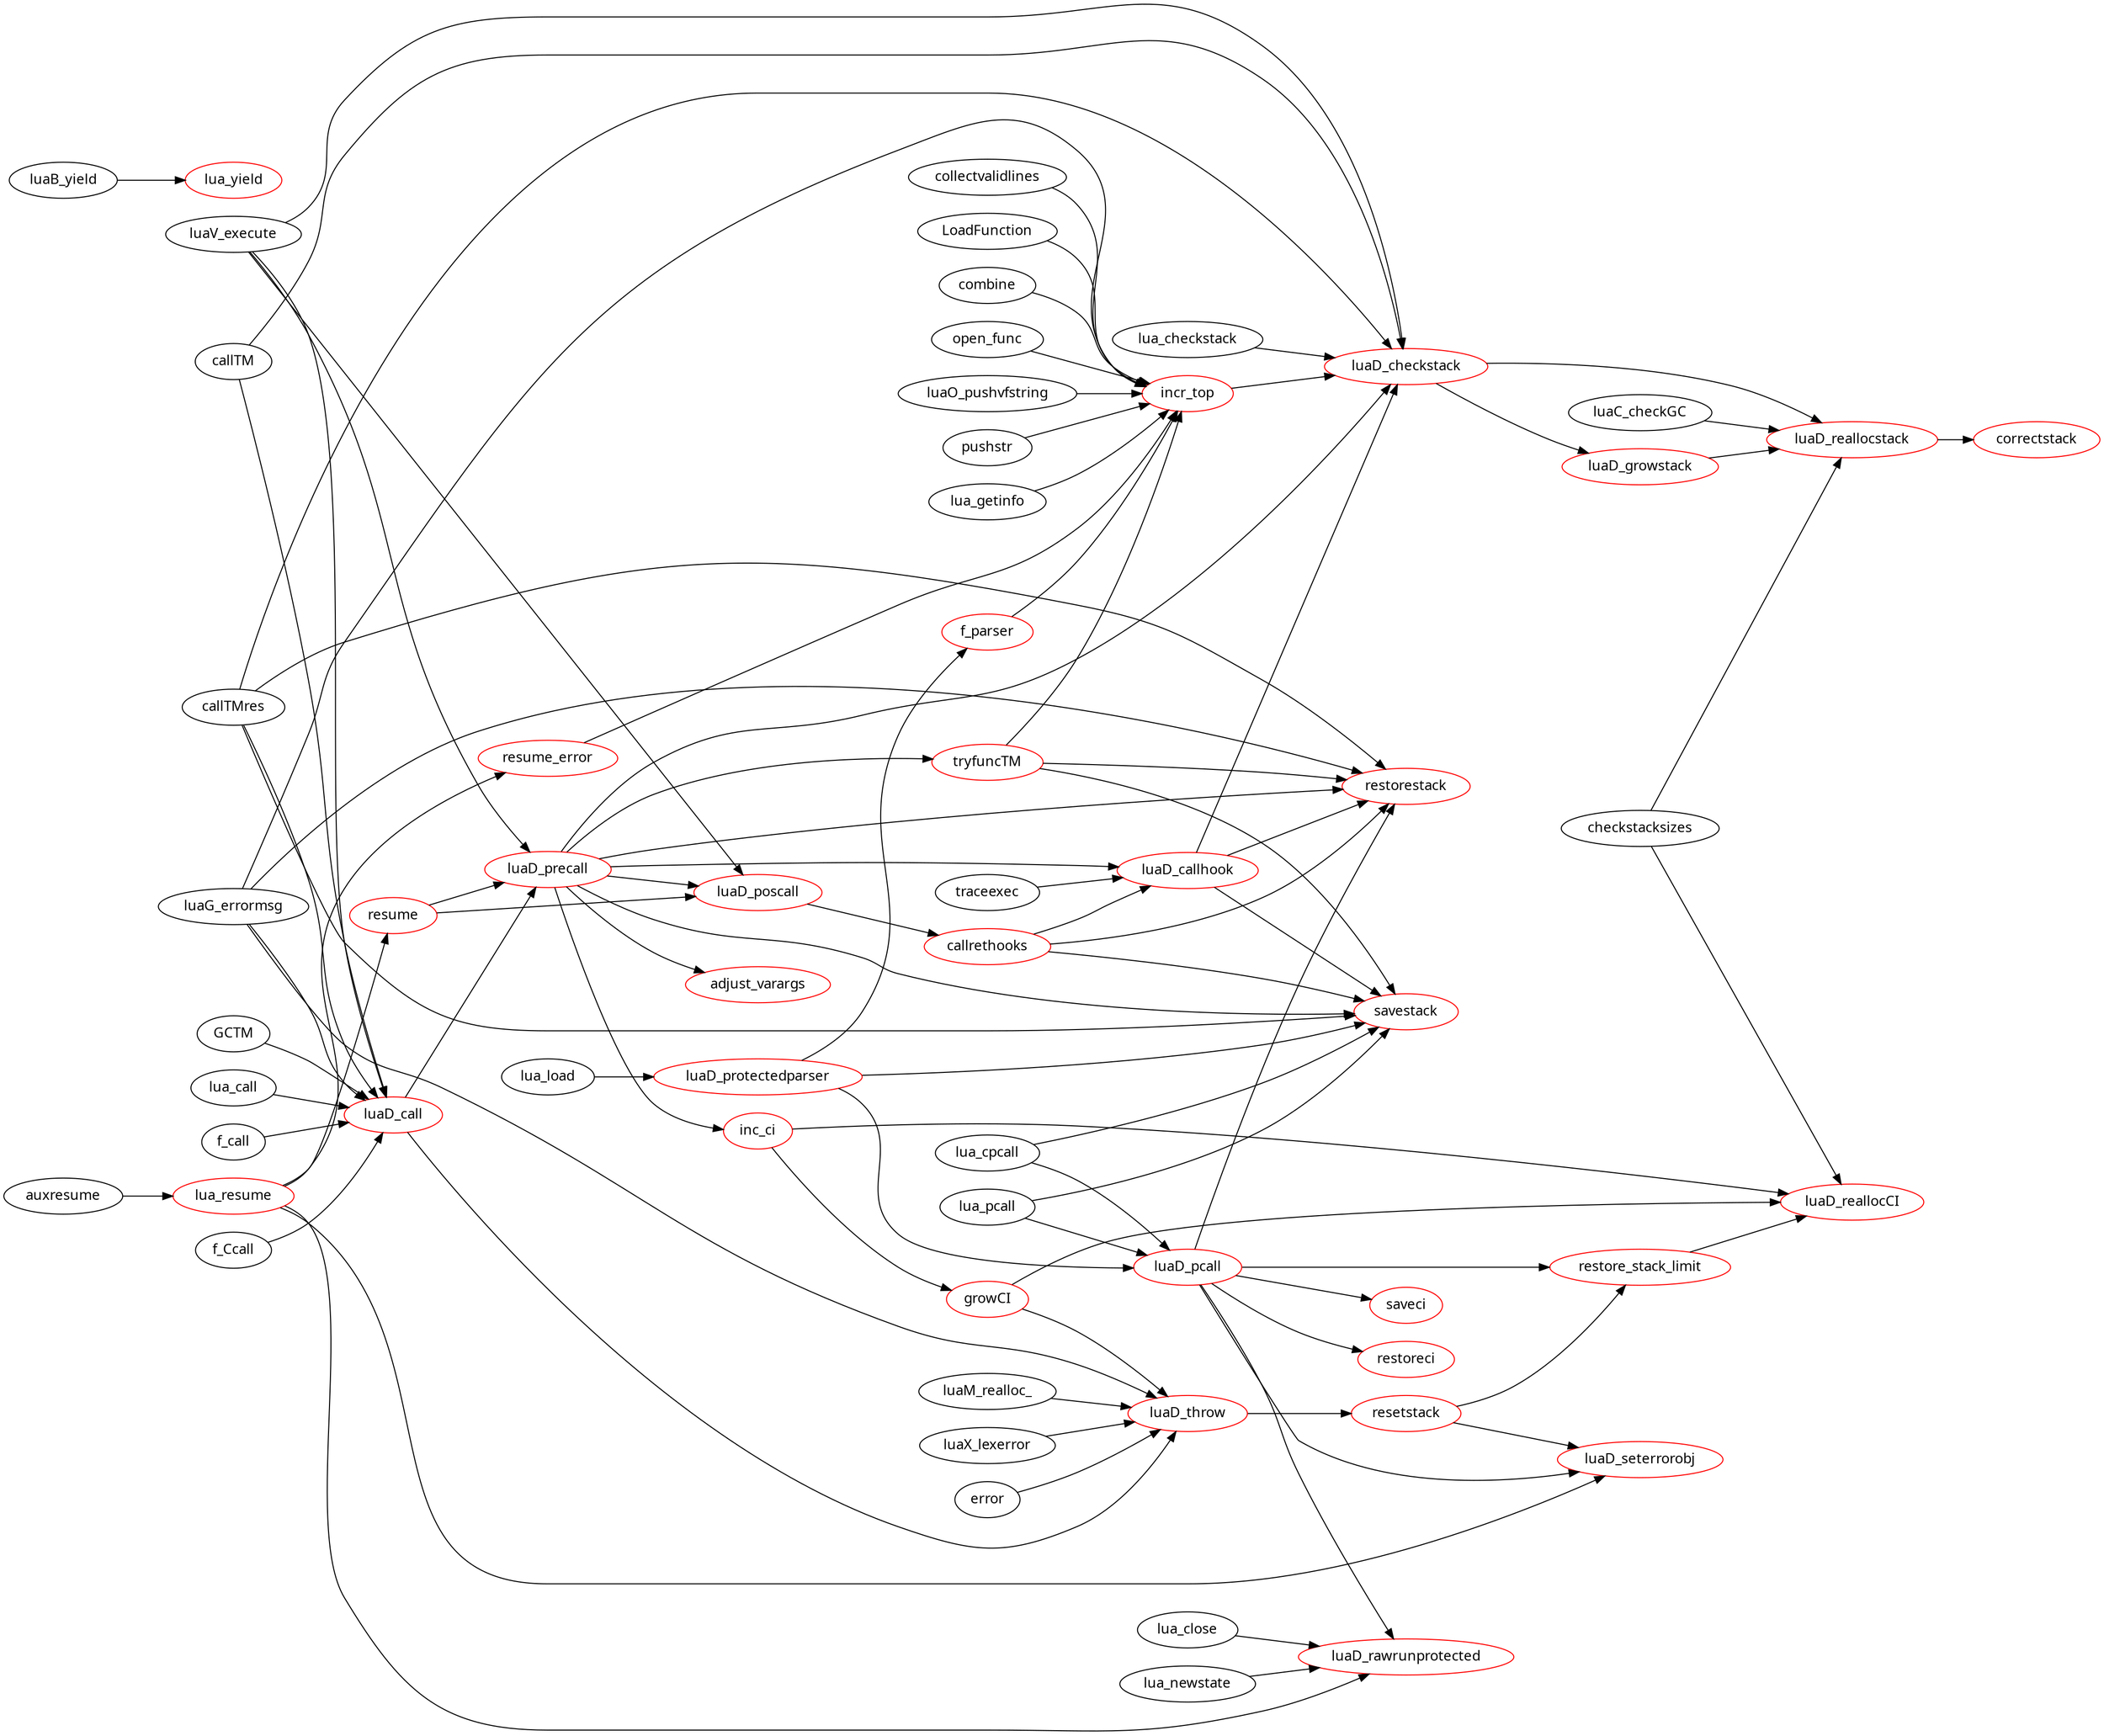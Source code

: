 digraph ldo {
rankdir=LR; //TB

node[fontname="PMingLiu"]
edge[fontname="PMingLiu"]

"luaD_protectedparser" [color="#ff0000"]
"f_parser" [color="#ff0000"]
"luaD_pcall" [color="#ff0000"]
"lua_yield" [color="#ff0000"]
"lua_resume" [color="#ff0000"]
"resume_error" [color="#ff0000"]
"resume" [color="#ff0000"]
"luaD_call" [color="#ff0000"]
"luaD_poscall" [color="#ff0000"]
"callrethooks" [color="#ff0000"]
"luaD_precall" [color="#ff0000"]
"inc_ci" [color="#ff0000"]
"tryfuncTM" [color="#ff0000"]
"adjust_varargs" [color="#ff0000"]
"luaD_callhook" [color="#ff0000"]
"growCI" [color="#ff0000"]
"luaD_growstack" [color="#ff0000"]
"luaD_reallocCI" [color="#ff0000"]
"luaD_reallocstack" [color="#ff0000"]
"correctstack" [color="#ff0000"]
"luaD_rawrunprotected" [color="#ff0000"]
"luaD_throw" [color="#ff0000"]
"resetstack" [color="#ff0000"]
"restore_stack_limit" [color="#ff0000"]
"luaD_seterrorobj" [color="#ff0000"]
"restoreci" [color="#ff0000"]
"saveci" [color="#ff0000"]
"restorestack" [color="#ff0000"]
"savestack" [color="#ff0000"]
"incr_top" [color="#ff0000"]
"luaD_checkstack" [color="#ff0000"]




"lua_load" -> "luaD_protectedparser"

"luaD_protectedparser"-> "f_parser"

"lua_pcall" -> "luaD_pcall"
"lua_cpcall" -> "luaD_pcall"
"luaD_protectedparser" -> "luaD_pcall"

"luaB_yield" -> "lua_yield"

"auxresume" -> "lua_resume"

"lua_resume" -> "resume_error"

"lua_resume" -> "resume"

"lua_call" -> "luaD_call"
"f_call" -> "luaD_call"
"f_Ccall" -> "luaD_call"
"luaG_errormsg" -> "luaD_call"
"GCTM" -> "luaD_call"
"callTMres" -> "luaD_call"
"callTM" -> "luaD_call"
"luaV_execute" -> "luaD_call"

"luaV_execute" -> "luaD_poscall"
"resume" -> "luaD_poscall"
"luaD_precall" -> "luaD_poscall"

"luaD_poscall" -> "callrethooks"

"luaV_execute" -> "luaD_precall"
"resume" -> "luaD_precall"
"luaD_call" -> "luaD_precall"

"luaD_precall" -> "inc_ci"

"luaD_precall" -> "tryfuncTM"

"luaD_precall" -> "adjust_varargs"

"traceexec" -> "luaD_callhook"
"callrethooks" -> "luaD_callhook"
"luaD_precall" -> "luaD_callhook"

"inc_ci" -> "growCI"

"luaD_checkstack" -> "luaD_growstack"

"checkstacksizes" -> "luaD_reallocCI"
"inc_ci" -> "luaD_reallocCI"
"growCI" -> "luaD_reallocCI"
"restore_stack_limit" -> "luaD_reallocCI"

"luaC_checkGC" -> "luaD_reallocstack"
"checkstacksizes" -> "luaD_reallocstack"
"luaD_checkstack" -> "luaD_reallocstack"
"luaD_growstack" -> "luaD_reallocstack"

"luaD_reallocstack" -> "correctstack"

"lua_close" -> "luaD_rawrunprotected"
"lua_newstate" -> "luaD_rawrunprotected"
"luaD_pcall" -> "luaD_rawrunprotected"
"lua_resume" -> "luaD_rawrunprotected"

"error" -> "luaD_throw"
"luaM_realloc_" -> "luaD_throw"
"luaX_lexerror" -> "luaD_throw"
"luaD_call" -> "luaD_throw"
"growCI" -> "luaD_throw"
"luaG_errormsg" -> "luaD_throw"

"luaD_throw" -> "resetstack"

"luaD_pcall" -> "restore_stack_limit"
"resetstack" -> "restore_stack_limit"

"luaD_pcall" -> "luaD_seterrorobj"
"lua_resume" -> "luaD_seterrorobj"
"resetstack" -> "luaD_seterrorobj"

"luaD_pcall" -> "restoreci"

"luaD_pcall" -> "saveci"

"callTMres" -> "restorestack"
"luaD_pcall" -> "restorestack"
"callrethooks" -> "restorestack"
"luaD_precall" -> "restorestack"
"tryfuncTM" -> "restorestack"
"luaD_callhook" -> "restorestack"
"luaG_errormsg" -> "restorestack"

"callTMres" -> "savestack"
"luaD_protectedparser" -> "savestack"
"callrethooks" -> "savestack"
"luaD_precall" -> "savestack"
"tryfuncTM" -> "savestack"
"luaD_callhook" -> "savestack"
"lua_cpcall" -> "savestack"
"lua_pcall" -> "savestack"

"LoadFunction" -> "incr_top"
"combine" -> "incr_top"
"open_func" -> "incr_top"
"luaO_pushvfstring" -> "incr_top"
"pushstr" -> "incr_top"
"f_parser" -> "incr_top"
"resume_error" -> "incr_top"
"tryfuncTM" -> "incr_top"
"luaG_errormsg" -> "incr_top"
"lua_getinfo" -> "incr_top"
"collectvalidlines" -> "incr_top"

"luaV_execute" -> "luaD_checkstack"
"callTM" -> "luaD_checkstack"
"callTMres" -> "luaD_checkstack"
"incr_top" -> "luaD_checkstack"
"luaD_precall" -> "luaD_checkstack"
"luaD_callhook" -> "luaD_checkstack"
"lua_checkstack" -> "luaD_checkstack"
}
